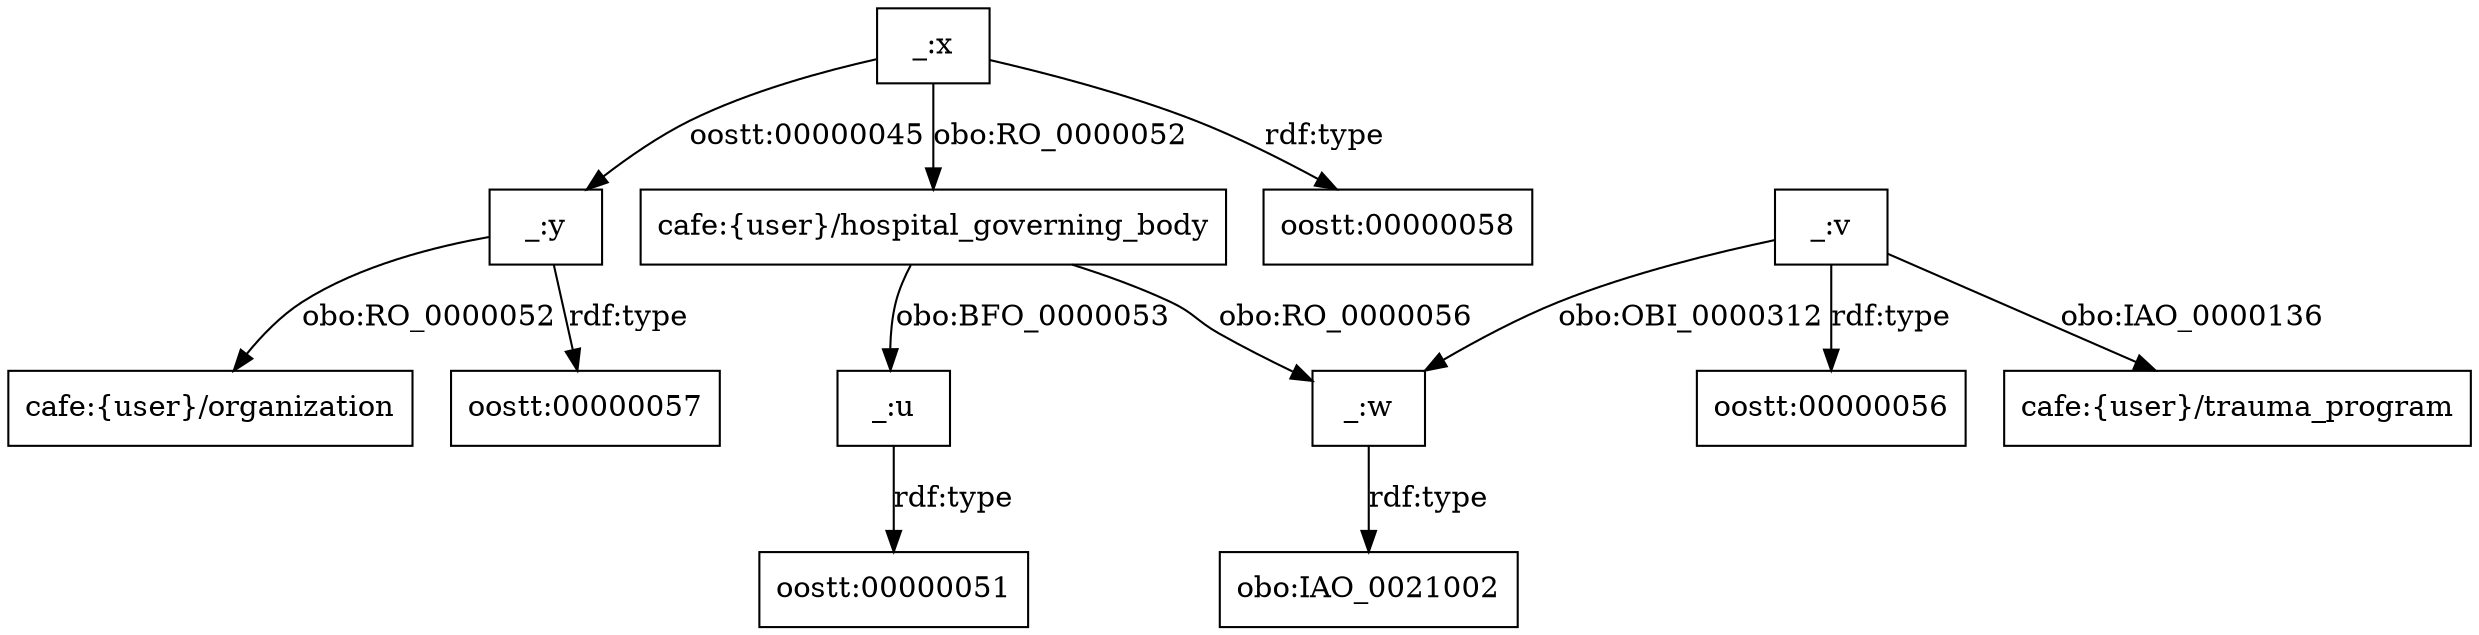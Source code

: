 digraph g { node [shape=rectangle];
"_:y" -> "cafe:{user}/organization" [label="obo:RO_0000052"]
"_:y" -> "oostt:00000057" [label="rdf:type"]
"_:x" -> "_:y" [label="oostt:00000045"]
"_:x" -> "cafe:{user}/hospital_governing_body" [label="obo:RO_0000052"]
"_:x" -> "oostt:00000058" [label="rdf:type"]
"cafe:{user}/hospital_governing_body" -> "_:u" [label="obo:BFO_0000053"]
"_:u" -> "oostt:00000051" [label="rdf:type"]
"cafe:{user}/hospital_governing_body" -> "_:w" [label="obo:RO_0000056"]
"_:w" -> "obo:IAO_0021002" [label="rdf:type"]
"_:v" -> "_:w" [label="obo:OBI_0000312"]
"_:v" -> "oostt:00000056" [label="rdf:type"]
"_:v" -> "cafe:{user}/trauma_program" [label="obo:IAO_0000136"]
}